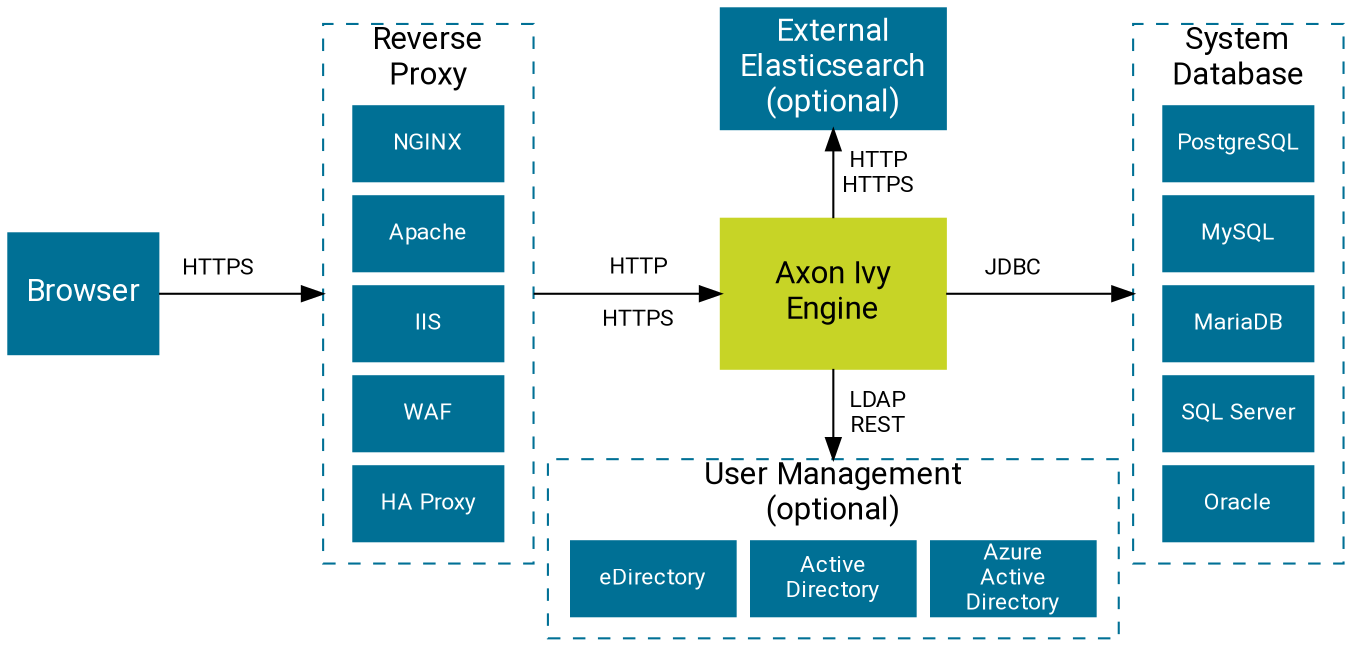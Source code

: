 digraph overview {
  layout=neato;
  
  node [shape=box, height="0.8", width="2", color="#007095", style=filled, fixedsize="true", margin=0, 
        fontname="Roboto,Helvetica Neue,Arial,sans-serif", fontcolor="white", fontsize=15
       ]; 
  
  /* nodes */
  browser         [ label="Browser",                    pos="0.4,2.5!", width="1"];

  reverseProxy    [label="Reverse\nProxy",              pos="2.7,2.5!", height="3.6", width="1.4", style="dashed", fontcolor="black", labelloc="t"];
  frontendNginx   [label="NGINX",                       pos="2.7,3.5!", height="0.5", width="1.0", fontsize=11];
  frontendApache  [label="Apache",                      pos="2.7,2.9!", height="0.5", width="1.0", fontsize=11];
  frontendIIS     [label="IIS",                         pos="2.7,2.3!", height="0.5", width="1.0", fontsize=11];
  frontendWAF     [label="WAF",                         pos="2.7,1.7!", height="0.5", width="1.0", fontsize=11];
  frontendHA      [label="HA Proxy",                    pos="2.7,1.1!", height="0.5", width="1.0", fontsize=11];
 
  engine          [label="Axon Ivy\nEngine",            pos="5.4,2.5!", height="1.0", width="1.5", color="#C7D426", fontcolor="black"];
  
  userManagement  [label="User Management\n(optional)", pos="5.4,0.8!", height="1.2", width="3.8" style="dashed" fontcolor="black" labelloc="t"];
  eDirectory      [label="eDirectory",                  pos="4.2,0.6!", height="0.5", width="1.1", fontsize=11];
  activeDirectory [label="Active\nDirectory",           pos="5.4,0.6!", height="0.5", width="1.1", fontsize=11];
  azureAD         [label="Azure\nActive\nDirectory",    pos="6.6,0.6!", height="0.5", width="1.1", fontsize=11];

  systemdb        [label="System\nDatabase",            pos="8.1,2.5!", height="3.6", width="1.4", style="dashed" fontcolor="black" labelloc="t"]
  postgres        [label="PostgreSQL",                  pos="8.1,3.5!", height="0.5", width="1.0", fontsize=11]
  mysql           [label="MySQL",                       pos="8.1,2.9!", height="0.5", width="1.0", fontsize=11]
  mariadb         [label="MariaDB",                     pos="8.1,2.3!", height="0.5", width="1.0", fontsize=11]
  mssql           [label="SQL Server",                  pos="8.1,1.7!", height="0.5", width="1.0", fontsize=11]
  oracle          [label="Oracle",                      pos="8.1,1.1!", height="0.5", width="1.0", fontsize=11]

  elasticsearch [ label="External\nElasticsearch\n(optional)", pos="5.4,4.0!", height="0.8" width="1.5"]

  /* edges */
  browser -> reverseProxy;
  reverseProxy -> engine;
  engine -> userManagement;
  engine -> systemdb;
  engine -> elasticsearch;

   /* edge labels */  
  browser_reverseProxy [ label="HTTPS\n \n ",  pos = "1.3,2.5!", shape=none, fillcolor=none, fontcolor=black, fontsize=11];
  reverseProxy_engine [ label="HTTP\n\nHTTPS", pos = "4.1,2.5!", shape=none, fillcolor=none, fontcolor=black, fontsize=11];
  engine_userManagement [ label="LDAP\nREST",  pos = "5.7,1.7!", shape=none, fillcolor=none, fontcolor=black, fontsize=11];
  engine_systemdb [ label="JDBC\n \n ",        pos = "6.6,2.5!", shape=none, fillcolor=none, fontcolor=black, fontsize=11];
  engine_elasticsearch [label="HTTP\nHTTPS",   pos = "5.7,3.3!", shape=none, fillcolor=none, fontcolor=black, fontsize=11];
  
}